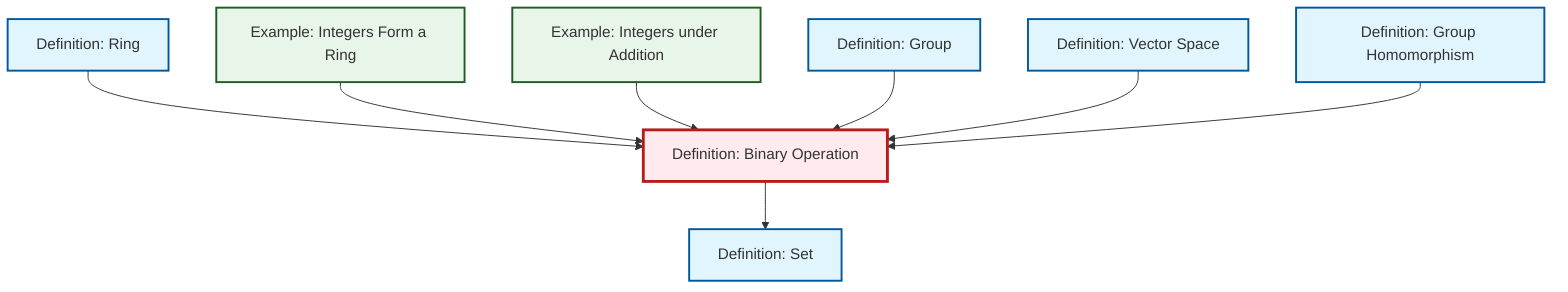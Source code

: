 graph TD
    classDef definition fill:#e1f5fe,stroke:#01579b,stroke-width:2px
    classDef theorem fill:#f3e5f5,stroke:#4a148c,stroke-width:2px
    classDef axiom fill:#fff3e0,stroke:#e65100,stroke-width:2px
    classDef example fill:#e8f5e9,stroke:#1b5e20,stroke-width:2px
    classDef current fill:#ffebee,stroke:#b71c1c,stroke-width:3px
    def-homomorphism["Definition: Group Homomorphism"]:::definition
    ex-integers-addition["Example: Integers under Addition"]:::example
    def-binary-operation["Definition: Binary Operation"]:::definition
    def-set["Definition: Set"]:::definition
    def-group["Definition: Group"]:::definition
    def-ring["Definition: Ring"]:::definition
    ex-integers-ring["Example: Integers Form a Ring"]:::example
    def-vector-space["Definition: Vector Space"]:::definition
    def-ring --> def-binary-operation
    ex-integers-ring --> def-binary-operation
    ex-integers-addition --> def-binary-operation
    def-group --> def-binary-operation
    def-vector-space --> def-binary-operation
    def-binary-operation --> def-set
    def-homomorphism --> def-binary-operation
    class def-binary-operation current